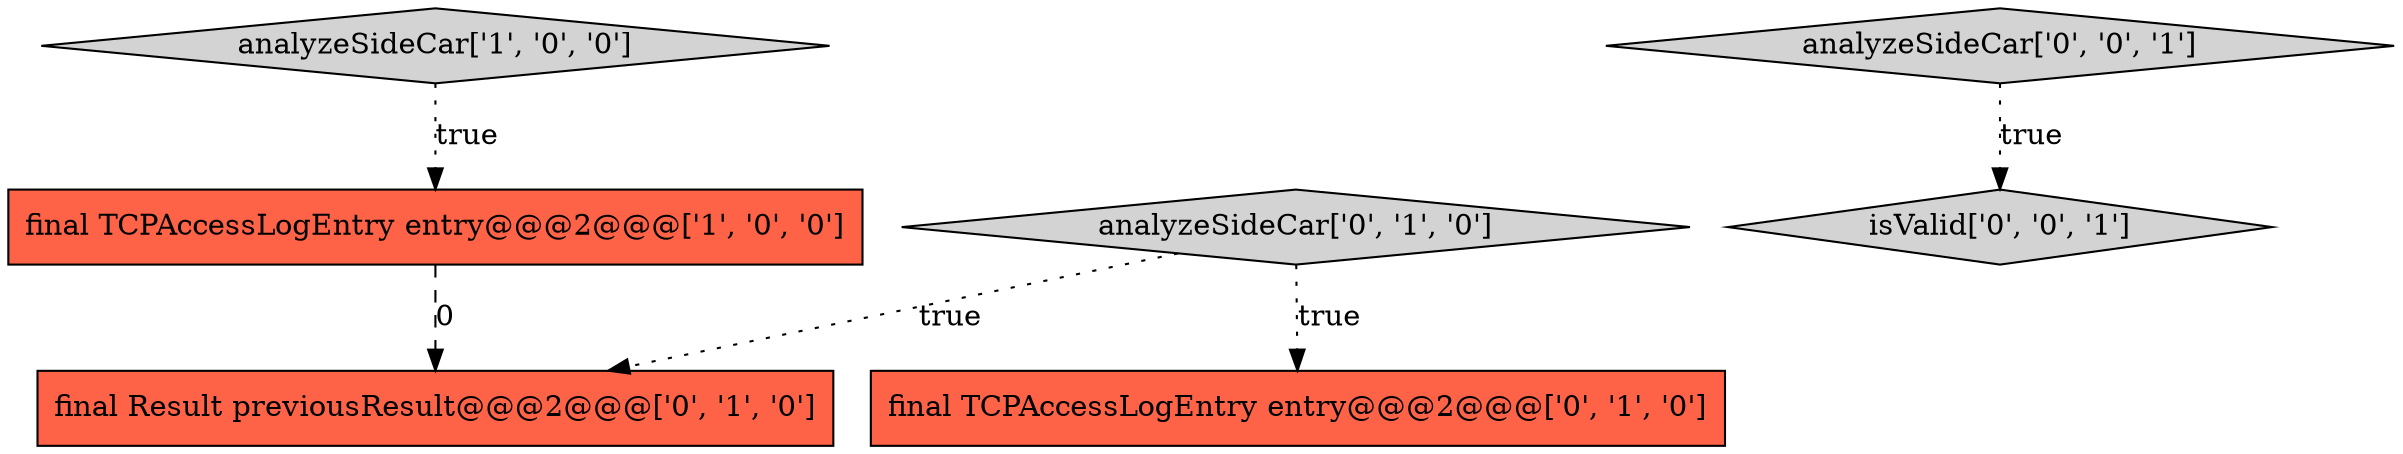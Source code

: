 digraph {
1 [style = filled, label = "analyzeSideCar['1', '0', '0']", fillcolor = lightgray, shape = diamond image = "AAA0AAABBB1BBB"];
4 [style = filled, label = "analyzeSideCar['0', '1', '0']", fillcolor = lightgray, shape = diamond image = "AAA0AAABBB2BBB"];
5 [style = filled, label = "isValid['0', '0', '1']", fillcolor = lightgray, shape = diamond image = "AAA0AAABBB3BBB"];
6 [style = filled, label = "analyzeSideCar['0', '0', '1']", fillcolor = lightgray, shape = diamond image = "AAA0AAABBB3BBB"];
2 [style = filled, label = "final TCPAccessLogEntry entry@@@2@@@['0', '1', '0']", fillcolor = tomato, shape = box image = "AAA0AAABBB2BBB"];
0 [style = filled, label = "final TCPAccessLogEntry entry@@@2@@@['1', '0', '0']", fillcolor = tomato, shape = box image = "AAA1AAABBB1BBB"];
3 [style = filled, label = "final Result previousResult@@@2@@@['0', '1', '0']", fillcolor = tomato, shape = box image = "AAA1AAABBB2BBB"];
1->0 [style = dotted, label="true"];
4->3 [style = dotted, label="true"];
0->3 [style = dashed, label="0"];
4->2 [style = dotted, label="true"];
6->5 [style = dotted, label="true"];
}
